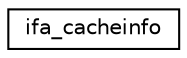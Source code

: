 digraph G
{
  edge [fontname="Helvetica",fontsize="10",labelfontname="Helvetica",labelfontsize="10"];
  node [fontname="Helvetica",fontsize="10",shape=record];
  rankdir="LR";
  Node1 [label="ifa_cacheinfo",height=0.2,width=0.4,color="black", fillcolor="white", style="filled",URL="$structifa__cacheinfo.html"];
}
